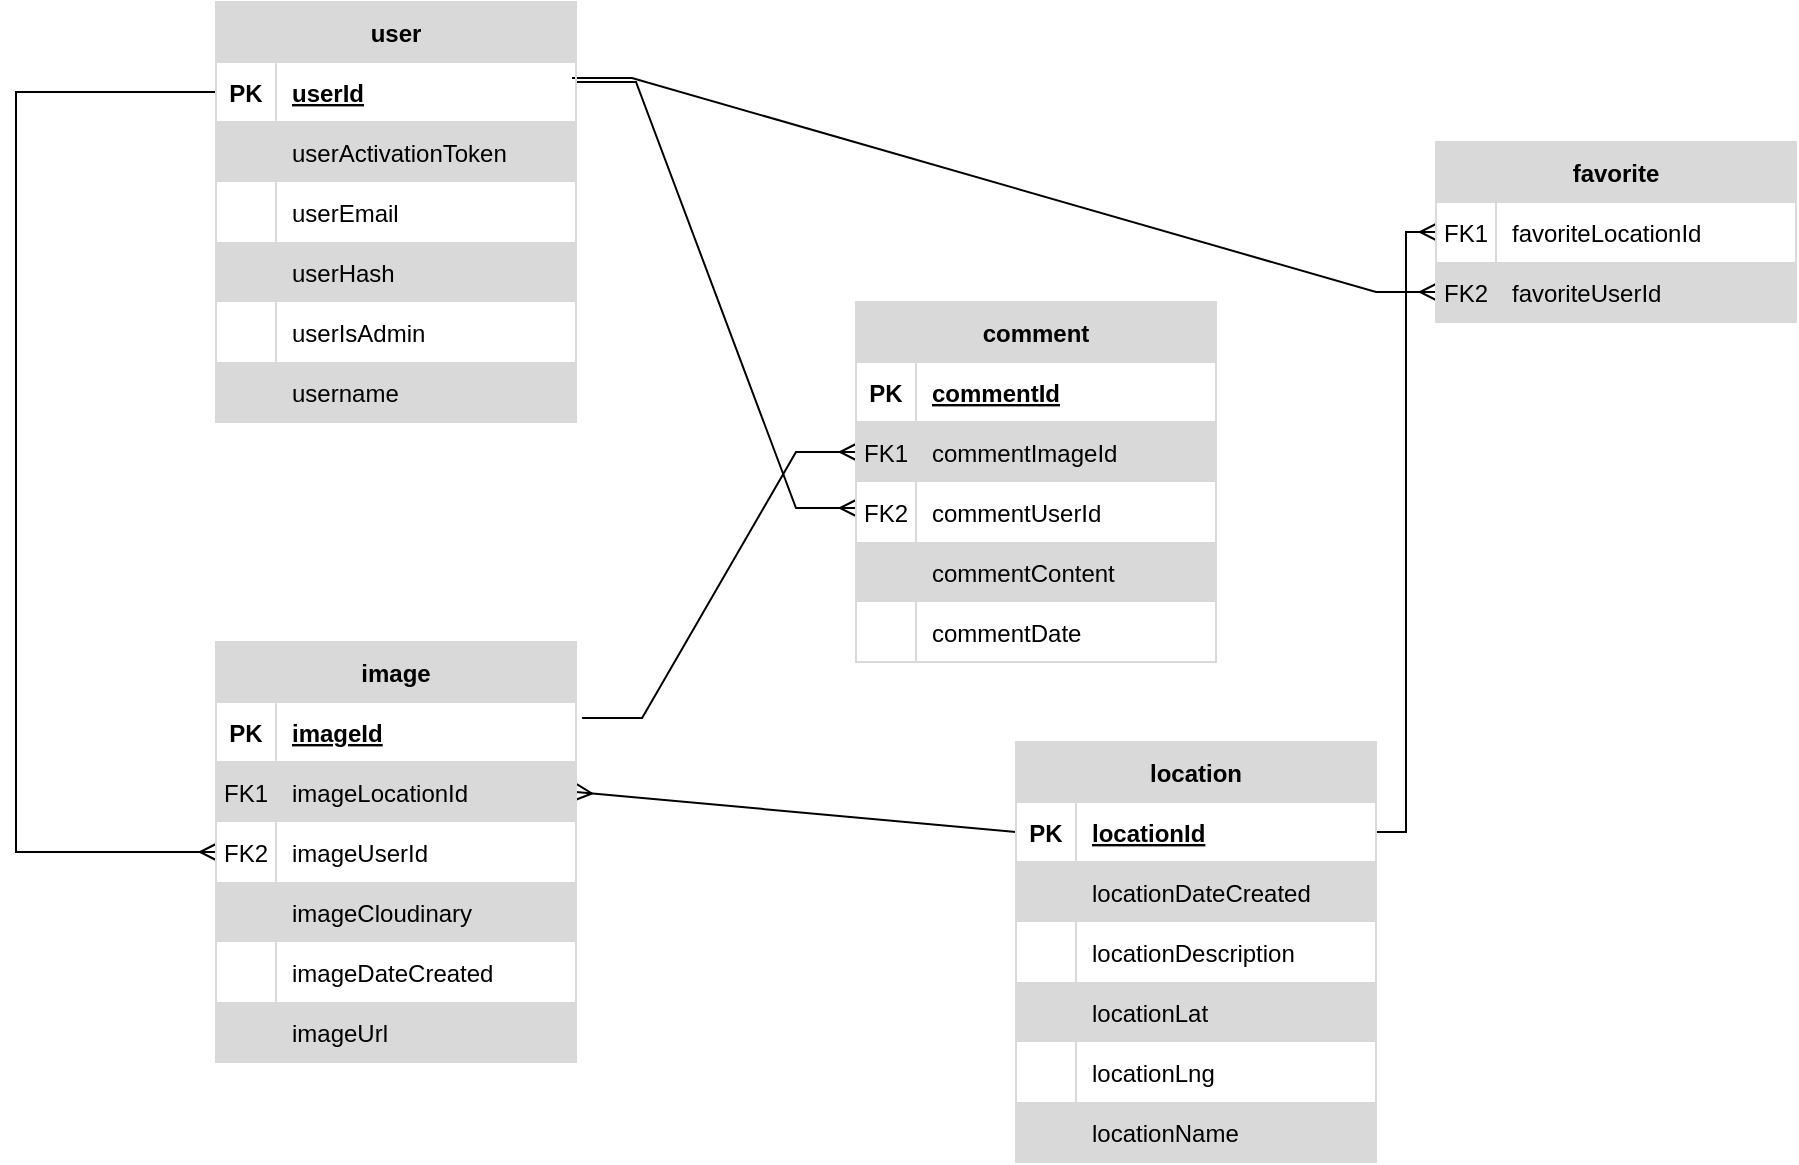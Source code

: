 <mxfile version="18.0.1" type="github">
  <diagram id="C5RBs43oDa-KdzZeNtuy" name="Page-1">
    <mxGraphModel dx="1862" dy="633" grid="1" gridSize="10" guides="1" tooltips="1" connect="1" arrows="1" fold="1" page="1" pageScale="1" pageWidth="827" pageHeight="1169" math="0" shadow="0">
      <root>
        <mxCell id="WIyWlLk6GJQsqaUBKTNV-0" />
        <mxCell id="WIyWlLk6GJQsqaUBKTNV-1" parent="WIyWlLk6GJQsqaUBKTNV-0" />
        <mxCell id="5akD1JSTmYAgI6ET5Aca-40" value="" style="edgeStyle=entityRelationEdgeStyle;fontSize=12;html=1;endArrow=ERmany;rounded=0;exitX=1;exitY=0.333;exitDx=0;exitDy=0;exitPerimeter=0;" parent="WIyWlLk6GJQsqaUBKTNV-1" source="zKtpNYRRcglLNQM89PeL-3" edge="1">
          <mxGeometry width="100" height="100" relative="1" as="geometry">
            <mxPoint x="210" y="75" as="sourcePoint" />
            <mxPoint x="340" y="283" as="targetPoint" />
          </mxGeometry>
        </mxCell>
        <mxCell id="5akD1JSTmYAgI6ET5Aca-41" value="" style="edgeStyle=entityRelationEdgeStyle;fontSize=12;html=1;endArrow=ERmany;rounded=0;exitX=0.989;exitY=0.267;exitDx=0;exitDy=0;exitPerimeter=0;" parent="WIyWlLk6GJQsqaUBKTNV-1" source="zKtpNYRRcglLNQM89PeL-3" edge="1">
          <mxGeometry width="100" height="100" relative="1" as="geometry">
            <mxPoint x="170" y="70" as="sourcePoint" />
            <mxPoint x="630" y="175" as="targetPoint" />
          </mxGeometry>
        </mxCell>
        <mxCell id="5akD1JSTmYAgI6ET5Aca-46" value="" style="edgeStyle=entityRelationEdgeStyle;fontSize=12;html=1;endArrow=ERmany;rounded=0;exitX=1.017;exitY=0.267;exitDx=0;exitDy=0;exitPerimeter=0;" parent="WIyWlLk6GJQsqaUBKTNV-1" source="zKtpNYRRcglLNQM89PeL-22" edge="1">
          <mxGeometry width="100" height="100" relative="1" as="geometry">
            <mxPoint x="210" y="400" as="sourcePoint" />
            <mxPoint x="340" y="255" as="targetPoint" />
          </mxGeometry>
        </mxCell>
        <mxCell id="5akD1JSTmYAgI6ET5Aca-48" value="" style="edgeStyle=elbowEdgeStyle;fontSize=12;html=1;endArrow=ERmany;rounded=0;exitX=1;exitY=0.5;exitDx=0;exitDy=0;" parent="WIyWlLk6GJQsqaUBKTNV-1" source="zKtpNYRRcglLNQM89PeL-41" edge="1">
          <mxGeometry width="100" height="100" relative="1" as="geometry">
            <mxPoint x="610" y="440" as="sourcePoint" />
            <mxPoint x="630" y="145" as="targetPoint" />
          </mxGeometry>
        </mxCell>
        <mxCell id="5akD1JSTmYAgI6ET5Aca-68" value="" style="edgeStyle=elbowEdgeStyle;fontSize=12;html=1;endArrow=ERmany;rounded=0;exitX=0;exitY=0.5;exitDx=0;exitDy=0;" parent="WIyWlLk6GJQsqaUBKTNV-1" edge="1">
          <mxGeometry width="100" height="100" relative="1" as="geometry">
            <mxPoint x="20" y="75" as="sourcePoint" />
            <mxPoint x="20" y="455" as="targetPoint" />
            <Array as="points">
              <mxPoint x="-80" y="250" />
            </Array>
          </mxGeometry>
        </mxCell>
        <mxCell id="5akD1JSTmYAgI6ET5Aca-69" value="" style="fontSize=12;html=1;endArrow=ERmany;rounded=0;entryX=1;entryY=0.5;entryDx=0;entryDy=0;exitX=0;exitY=0.5;exitDx=0;exitDy=0;" parent="WIyWlLk6GJQsqaUBKTNV-1" source="zKtpNYRRcglLNQM89PeL-41" target="zKtpNYRRcglLNQM89PeL-25" edge="1">
          <mxGeometry width="100" height="100" relative="1" as="geometry">
            <mxPoint x="390" y="440" as="sourcePoint" />
            <mxPoint x="240" y="480" as="targetPoint" />
          </mxGeometry>
        </mxCell>
        <mxCell id="zKtpNYRRcglLNQM89PeL-2" value="user" style="shape=table;startSize=30;container=1;collapsible=1;childLayout=tableLayout;fixedRows=1;rowLines=0;fontStyle=1;align=center;resizeLast=1;strokeColor=#D9D9D9;fillColor=#D9D9D9;" parent="WIyWlLk6GJQsqaUBKTNV-1" vertex="1">
          <mxGeometry x="20" y="30" width="180" height="210" as="geometry" />
        </mxCell>
        <mxCell id="zKtpNYRRcglLNQM89PeL-3" value="" style="shape=tableRow;horizontal=0;startSize=0;swimlaneHead=0;swimlaneBody=0;fillColor=none;collapsible=0;dropTarget=0;points=[[0,0.5],[1,0.5]];portConstraint=eastwest;top=0;left=0;right=0;bottom=1;strokeColor=#D9D9D9;" parent="zKtpNYRRcglLNQM89PeL-2" vertex="1">
          <mxGeometry y="30" width="180" height="30" as="geometry" />
        </mxCell>
        <mxCell id="zKtpNYRRcglLNQM89PeL-4" value="PK" style="shape=partialRectangle;connectable=0;fillColor=none;top=0;left=0;bottom=0;right=0;fontStyle=1;overflow=hidden;strokeColor=#D9D9D9;" parent="zKtpNYRRcglLNQM89PeL-3" vertex="1">
          <mxGeometry width="30" height="30" as="geometry">
            <mxRectangle width="30" height="30" as="alternateBounds" />
          </mxGeometry>
        </mxCell>
        <mxCell id="zKtpNYRRcglLNQM89PeL-5" value="userId" style="shape=partialRectangle;connectable=0;fillColor=none;top=0;left=0;bottom=0;right=0;align=left;spacingLeft=6;fontStyle=5;overflow=hidden;strokeColor=#D9D9D9;" parent="zKtpNYRRcglLNQM89PeL-3" vertex="1">
          <mxGeometry x="30" width="150" height="30" as="geometry">
            <mxRectangle width="150" height="30" as="alternateBounds" />
          </mxGeometry>
        </mxCell>
        <mxCell id="zKtpNYRRcglLNQM89PeL-6" value="" style="shape=tableRow;horizontal=0;startSize=0;swimlaneHead=0;swimlaneBody=0;fillColor=none;collapsible=0;dropTarget=0;points=[[0,0.5],[1,0.5]];portConstraint=eastwest;top=0;left=0;right=0;bottom=0;strokeColor=#D9D9D9;" parent="zKtpNYRRcglLNQM89PeL-2" vertex="1">
          <mxGeometry y="60" width="180" height="30" as="geometry" />
        </mxCell>
        <mxCell id="zKtpNYRRcglLNQM89PeL-7" value="" style="shape=partialRectangle;connectable=0;fillColor=#D9D9D9;top=0;left=0;bottom=0;right=0;editable=1;overflow=hidden;strokeColor=#D9D9D9;" parent="zKtpNYRRcglLNQM89PeL-6" vertex="1">
          <mxGeometry width="30" height="30" as="geometry">
            <mxRectangle width="30" height="30" as="alternateBounds" />
          </mxGeometry>
        </mxCell>
        <mxCell id="zKtpNYRRcglLNQM89PeL-8" value="userActivationToken" style="shape=partialRectangle;connectable=0;fillColor=#D9D9D9;top=0;left=0;bottom=0;right=0;align=left;spacingLeft=6;overflow=hidden;strokeColor=#D9D9D9;" parent="zKtpNYRRcglLNQM89PeL-6" vertex="1">
          <mxGeometry x="30" width="150" height="30" as="geometry">
            <mxRectangle width="150" height="30" as="alternateBounds" />
          </mxGeometry>
        </mxCell>
        <mxCell id="zKtpNYRRcglLNQM89PeL-9" value="" style="shape=tableRow;horizontal=0;startSize=0;swimlaneHead=0;swimlaneBody=0;fillColor=none;collapsible=0;dropTarget=0;points=[[0,0.5],[1,0.5]];portConstraint=eastwest;top=0;left=0;right=0;bottom=0;strokeColor=#D9D9D9;" parent="zKtpNYRRcglLNQM89PeL-2" vertex="1">
          <mxGeometry y="90" width="180" height="30" as="geometry" />
        </mxCell>
        <mxCell id="zKtpNYRRcglLNQM89PeL-10" value="" style="shape=partialRectangle;connectable=0;fillColor=none;top=0;left=0;bottom=0;right=0;editable=1;overflow=hidden;strokeColor=#D9D9D9;" parent="zKtpNYRRcglLNQM89PeL-9" vertex="1">
          <mxGeometry width="30" height="30" as="geometry">
            <mxRectangle width="30" height="30" as="alternateBounds" />
          </mxGeometry>
        </mxCell>
        <mxCell id="zKtpNYRRcglLNQM89PeL-11" value="userEmail" style="shape=partialRectangle;connectable=0;fillColor=none;top=0;left=0;bottom=0;right=0;align=left;spacingLeft=6;overflow=hidden;strokeColor=#D9D9D9;" parent="zKtpNYRRcglLNQM89PeL-9" vertex="1">
          <mxGeometry x="30" width="150" height="30" as="geometry">
            <mxRectangle width="150" height="30" as="alternateBounds" />
          </mxGeometry>
        </mxCell>
        <mxCell id="zKtpNYRRcglLNQM89PeL-12" value="" style="shape=tableRow;horizontal=0;startSize=0;swimlaneHead=0;swimlaneBody=0;fillColor=none;collapsible=0;dropTarget=0;points=[[0,0.5],[1,0.5]];portConstraint=eastwest;top=0;left=0;right=0;bottom=0;strokeColor=#D9D9D9;" parent="zKtpNYRRcglLNQM89PeL-2" vertex="1">
          <mxGeometry y="120" width="180" height="30" as="geometry" />
        </mxCell>
        <mxCell id="zKtpNYRRcglLNQM89PeL-13" value="" style="shape=partialRectangle;connectable=0;fillColor=#D9D9D9;top=0;left=0;bottom=0;right=0;editable=1;overflow=hidden;strokeColor=#D9D9D9;" parent="zKtpNYRRcglLNQM89PeL-12" vertex="1">
          <mxGeometry width="30" height="30" as="geometry">
            <mxRectangle width="30" height="30" as="alternateBounds" />
          </mxGeometry>
        </mxCell>
        <mxCell id="zKtpNYRRcglLNQM89PeL-14" value="userHash" style="shape=partialRectangle;connectable=0;fillColor=#D9D9D9;top=0;left=0;bottom=0;right=0;align=left;spacingLeft=6;overflow=hidden;strokeColor=#D9D9D9;" parent="zKtpNYRRcglLNQM89PeL-12" vertex="1">
          <mxGeometry x="30" width="150" height="30" as="geometry">
            <mxRectangle width="150" height="30" as="alternateBounds" />
          </mxGeometry>
        </mxCell>
        <mxCell id="zKtpNYRRcglLNQM89PeL-15" value="" style="shape=tableRow;horizontal=0;startSize=0;swimlaneHead=0;swimlaneBody=0;fillColor=none;collapsible=0;dropTarget=0;points=[[0,0.5],[1,0.5]];portConstraint=eastwest;top=0;left=0;right=0;bottom=0;strokeColor=#D9D9D9;" parent="zKtpNYRRcglLNQM89PeL-2" vertex="1">
          <mxGeometry y="150" width="180" height="30" as="geometry" />
        </mxCell>
        <mxCell id="zKtpNYRRcglLNQM89PeL-16" value="" style="shape=partialRectangle;connectable=0;fillColor=none;top=0;left=0;bottom=0;right=0;editable=1;overflow=hidden;strokeColor=#D9D9D9;" parent="zKtpNYRRcglLNQM89PeL-15" vertex="1">
          <mxGeometry width="30" height="30" as="geometry">
            <mxRectangle width="30" height="30" as="alternateBounds" />
          </mxGeometry>
        </mxCell>
        <mxCell id="zKtpNYRRcglLNQM89PeL-17" value="userIsAdmin" style="shape=partialRectangle;connectable=0;fillColor=none;top=0;left=0;bottom=0;right=0;align=left;spacingLeft=6;overflow=hidden;strokeColor=#D9D9D9;" parent="zKtpNYRRcglLNQM89PeL-15" vertex="1">
          <mxGeometry x="30" width="150" height="30" as="geometry">
            <mxRectangle width="150" height="30" as="alternateBounds" />
          </mxGeometry>
        </mxCell>
        <mxCell id="zKtpNYRRcglLNQM89PeL-18" value="" style="shape=tableRow;horizontal=0;startSize=0;swimlaneHead=0;swimlaneBody=0;fillColor=none;collapsible=0;dropTarget=0;points=[[0,0.5],[1,0.5]];portConstraint=eastwest;top=0;left=0;right=0;bottom=0;strokeColor=#D9D9D9;" parent="zKtpNYRRcglLNQM89PeL-2" vertex="1">
          <mxGeometry y="180" width="180" height="30" as="geometry" />
        </mxCell>
        <mxCell id="zKtpNYRRcglLNQM89PeL-19" value="" style="shape=partialRectangle;connectable=0;fillColor=#D9D9D9;top=0;left=0;bottom=0;right=0;editable=1;overflow=hidden;strokeColor=#D9D9D9;" parent="zKtpNYRRcglLNQM89PeL-18" vertex="1">
          <mxGeometry width="30" height="30" as="geometry">
            <mxRectangle width="30" height="30" as="alternateBounds" />
          </mxGeometry>
        </mxCell>
        <mxCell id="zKtpNYRRcglLNQM89PeL-20" value="username" style="shape=partialRectangle;connectable=0;fillColor=#D9D9D9;top=0;left=0;bottom=0;right=0;align=left;spacingLeft=6;overflow=hidden;strokeColor=#D9D9D9;" parent="zKtpNYRRcglLNQM89PeL-18" vertex="1">
          <mxGeometry x="30" width="150" height="30" as="geometry">
            <mxRectangle width="150" height="30" as="alternateBounds" />
          </mxGeometry>
        </mxCell>
        <mxCell id="zKtpNYRRcglLNQM89PeL-21" value="image" style="shape=table;startSize=30;container=1;collapsible=1;childLayout=tableLayout;fixedRows=1;rowLines=0;fontStyle=1;align=center;resizeLast=1;strokeColor=#D9D9D9;fillColor=#D9D9D9;" parent="WIyWlLk6GJQsqaUBKTNV-1" vertex="1">
          <mxGeometry x="20" y="350" width="180" height="210" as="geometry" />
        </mxCell>
        <mxCell id="zKtpNYRRcglLNQM89PeL-22" value="" style="shape=tableRow;horizontal=0;startSize=0;swimlaneHead=0;swimlaneBody=0;fillColor=none;collapsible=0;dropTarget=0;points=[[0,0.5],[1,0.5]];portConstraint=eastwest;top=0;left=0;right=0;bottom=1;strokeColor=#D9D9D9;" parent="zKtpNYRRcglLNQM89PeL-21" vertex="1">
          <mxGeometry y="30" width="180" height="30" as="geometry" />
        </mxCell>
        <mxCell id="zKtpNYRRcglLNQM89PeL-23" value="PK" style="shape=partialRectangle;connectable=0;fillColor=none;top=0;left=0;bottom=0;right=0;fontStyle=1;overflow=hidden;strokeColor=#D9D9D9;" parent="zKtpNYRRcglLNQM89PeL-22" vertex="1">
          <mxGeometry width="30" height="30" as="geometry">
            <mxRectangle width="30" height="30" as="alternateBounds" />
          </mxGeometry>
        </mxCell>
        <mxCell id="zKtpNYRRcglLNQM89PeL-24" value="imageId" style="shape=partialRectangle;connectable=0;fillColor=none;top=0;left=0;bottom=0;right=0;align=left;spacingLeft=6;fontStyle=5;overflow=hidden;strokeColor=#D9D9D9;" parent="zKtpNYRRcglLNQM89PeL-22" vertex="1">
          <mxGeometry x="30" width="150" height="30" as="geometry">
            <mxRectangle width="150" height="30" as="alternateBounds" />
          </mxGeometry>
        </mxCell>
        <mxCell id="zKtpNYRRcglLNQM89PeL-25" value="" style="shape=tableRow;horizontal=0;startSize=0;swimlaneHead=0;swimlaneBody=0;fillColor=none;collapsible=0;dropTarget=0;points=[[0,0.5],[1,0.5]];portConstraint=eastwest;top=0;left=0;right=0;bottom=0;strokeColor=#D9D9D9;" parent="zKtpNYRRcglLNQM89PeL-21" vertex="1">
          <mxGeometry y="60" width="180" height="30" as="geometry" />
        </mxCell>
        <mxCell id="zKtpNYRRcglLNQM89PeL-26" value="FK1" style="shape=partialRectangle;connectable=0;fillColor=#D9D9D9;top=0;left=0;bottom=0;right=0;editable=1;overflow=hidden;strokeColor=#D9D9D9;" parent="zKtpNYRRcglLNQM89PeL-25" vertex="1">
          <mxGeometry width="30" height="30" as="geometry">
            <mxRectangle width="30" height="30" as="alternateBounds" />
          </mxGeometry>
        </mxCell>
        <mxCell id="zKtpNYRRcglLNQM89PeL-27" value="imageLocationId" style="shape=partialRectangle;connectable=0;fillColor=#D9D9D9;top=0;left=0;bottom=0;right=0;align=left;spacingLeft=6;overflow=hidden;strokeColor=#D9D9D9;" parent="zKtpNYRRcglLNQM89PeL-25" vertex="1">
          <mxGeometry x="30" width="150" height="30" as="geometry">
            <mxRectangle width="150" height="30" as="alternateBounds" />
          </mxGeometry>
        </mxCell>
        <mxCell id="zKtpNYRRcglLNQM89PeL-28" value="" style="shape=tableRow;horizontal=0;startSize=0;swimlaneHead=0;swimlaneBody=0;fillColor=none;collapsible=0;dropTarget=0;points=[[0,0.5],[1,0.5]];portConstraint=eastwest;top=0;left=0;right=0;bottom=0;strokeColor=#D9D9D9;" parent="zKtpNYRRcglLNQM89PeL-21" vertex="1">
          <mxGeometry y="90" width="180" height="30" as="geometry" />
        </mxCell>
        <mxCell id="zKtpNYRRcglLNQM89PeL-29" value="FK2" style="shape=partialRectangle;connectable=0;fillColor=none;top=0;left=0;bottom=0;right=0;editable=1;overflow=hidden;strokeColor=#D9D9D9;" parent="zKtpNYRRcglLNQM89PeL-28" vertex="1">
          <mxGeometry width="30" height="30" as="geometry">
            <mxRectangle width="30" height="30" as="alternateBounds" />
          </mxGeometry>
        </mxCell>
        <mxCell id="zKtpNYRRcglLNQM89PeL-30" value="imageUserId" style="shape=partialRectangle;connectable=0;fillColor=none;top=0;left=0;bottom=0;right=0;align=left;spacingLeft=6;overflow=hidden;strokeColor=#D9D9D9;" parent="zKtpNYRRcglLNQM89PeL-28" vertex="1">
          <mxGeometry x="30" width="150" height="30" as="geometry">
            <mxRectangle width="150" height="30" as="alternateBounds" />
          </mxGeometry>
        </mxCell>
        <mxCell id="zKtpNYRRcglLNQM89PeL-31" value="" style="shape=tableRow;horizontal=0;startSize=0;swimlaneHead=0;swimlaneBody=0;fillColor=none;collapsible=0;dropTarget=0;points=[[0,0.5],[1,0.5]];portConstraint=eastwest;top=0;left=0;right=0;bottom=0;strokeColor=#D9D9D9;" parent="zKtpNYRRcglLNQM89PeL-21" vertex="1">
          <mxGeometry y="120" width="180" height="30" as="geometry" />
        </mxCell>
        <mxCell id="zKtpNYRRcglLNQM89PeL-32" value="" style="shape=partialRectangle;connectable=0;fillColor=#D9D9D9;top=0;left=0;bottom=0;right=0;editable=1;overflow=hidden;strokeColor=#D9D9D9;" parent="zKtpNYRRcglLNQM89PeL-31" vertex="1">
          <mxGeometry width="30" height="30" as="geometry">
            <mxRectangle width="30" height="30" as="alternateBounds" />
          </mxGeometry>
        </mxCell>
        <mxCell id="zKtpNYRRcglLNQM89PeL-33" value="imageCloudinary" style="shape=partialRectangle;connectable=0;fillColor=#D9D9D9;top=0;left=0;bottom=0;right=0;align=left;spacingLeft=6;overflow=hidden;strokeColor=#D9D9D9;" parent="zKtpNYRRcglLNQM89PeL-31" vertex="1">
          <mxGeometry x="30" width="150" height="30" as="geometry">
            <mxRectangle width="150" height="30" as="alternateBounds" />
          </mxGeometry>
        </mxCell>
        <mxCell id="zKtpNYRRcglLNQM89PeL-34" value="" style="shape=tableRow;horizontal=0;startSize=0;swimlaneHead=0;swimlaneBody=0;fillColor=none;collapsible=0;dropTarget=0;points=[[0,0.5],[1,0.5]];portConstraint=eastwest;top=0;left=0;right=0;bottom=0;strokeColor=#D9D9D9;" parent="zKtpNYRRcglLNQM89PeL-21" vertex="1">
          <mxGeometry y="150" width="180" height="30" as="geometry" />
        </mxCell>
        <mxCell id="zKtpNYRRcglLNQM89PeL-35" value="" style="shape=partialRectangle;connectable=0;fillColor=none;top=0;left=0;bottom=0;right=0;editable=1;overflow=hidden;strokeColor=#D9D9D9;" parent="zKtpNYRRcglLNQM89PeL-34" vertex="1">
          <mxGeometry width="30" height="30" as="geometry">
            <mxRectangle width="30" height="30" as="alternateBounds" />
          </mxGeometry>
        </mxCell>
        <mxCell id="zKtpNYRRcglLNQM89PeL-36" value="imageDateCreated" style="shape=partialRectangle;connectable=0;fillColor=none;top=0;left=0;bottom=0;right=0;align=left;spacingLeft=6;overflow=hidden;strokeColor=#D9D9D9;" parent="zKtpNYRRcglLNQM89PeL-34" vertex="1">
          <mxGeometry x="30" width="150" height="30" as="geometry">
            <mxRectangle width="150" height="30" as="alternateBounds" />
          </mxGeometry>
        </mxCell>
        <mxCell id="zKtpNYRRcglLNQM89PeL-37" value="" style="shape=tableRow;horizontal=0;startSize=0;swimlaneHead=0;swimlaneBody=0;fillColor=none;collapsible=0;dropTarget=0;points=[[0,0.5],[1,0.5]];portConstraint=eastwest;top=0;left=0;right=0;bottom=0;strokeColor=#D9D9D9;" parent="zKtpNYRRcglLNQM89PeL-21" vertex="1">
          <mxGeometry y="180" width="180" height="30" as="geometry" />
        </mxCell>
        <mxCell id="zKtpNYRRcglLNQM89PeL-38" value="" style="shape=partialRectangle;connectable=0;fillColor=#D9D9D9;top=0;left=0;bottom=0;right=0;editable=1;overflow=hidden;strokeColor=#D9D9D9;" parent="zKtpNYRRcglLNQM89PeL-37" vertex="1">
          <mxGeometry width="30" height="30" as="geometry">
            <mxRectangle width="30" height="30" as="alternateBounds" />
          </mxGeometry>
        </mxCell>
        <mxCell id="zKtpNYRRcglLNQM89PeL-39" value="imageUrl" style="shape=partialRectangle;connectable=0;fillColor=#D9D9D9;top=0;left=0;bottom=0;right=0;align=left;spacingLeft=6;overflow=hidden;strokeColor=#D9D9D9;" parent="zKtpNYRRcglLNQM89PeL-37" vertex="1">
          <mxGeometry x="30" width="150" height="30" as="geometry">
            <mxRectangle width="150" height="30" as="alternateBounds" />
          </mxGeometry>
        </mxCell>
        <mxCell id="zKtpNYRRcglLNQM89PeL-40" value="location" style="shape=table;startSize=30;container=1;collapsible=1;childLayout=tableLayout;fixedRows=1;rowLines=0;fontStyle=1;align=center;resizeLast=1;strokeColor=#D9D9D9;fillColor=#D9D9D9;" parent="WIyWlLk6GJQsqaUBKTNV-1" vertex="1">
          <mxGeometry x="420" y="400" width="180" height="210" as="geometry" />
        </mxCell>
        <mxCell id="zKtpNYRRcglLNQM89PeL-41" value="" style="shape=tableRow;horizontal=0;startSize=0;swimlaneHead=0;swimlaneBody=0;fillColor=none;collapsible=0;dropTarget=0;points=[[0,0.5],[1,0.5]];portConstraint=eastwest;top=0;left=0;right=0;bottom=1;strokeColor=#D9D9D9;" parent="zKtpNYRRcglLNQM89PeL-40" vertex="1">
          <mxGeometry y="30" width="180" height="30" as="geometry" />
        </mxCell>
        <mxCell id="zKtpNYRRcglLNQM89PeL-42" value="PK" style="shape=partialRectangle;connectable=0;fillColor=none;top=0;left=0;bottom=0;right=0;fontStyle=1;overflow=hidden;strokeColor=#D9D9D9;" parent="zKtpNYRRcglLNQM89PeL-41" vertex="1">
          <mxGeometry width="30" height="30" as="geometry">
            <mxRectangle width="30" height="30" as="alternateBounds" />
          </mxGeometry>
        </mxCell>
        <mxCell id="zKtpNYRRcglLNQM89PeL-43" value="locationId" style="shape=partialRectangle;connectable=0;fillColor=none;top=0;left=0;bottom=0;right=0;align=left;spacingLeft=6;fontStyle=5;overflow=hidden;strokeColor=#D9D9D9;" parent="zKtpNYRRcglLNQM89PeL-41" vertex="1">
          <mxGeometry x="30" width="150" height="30" as="geometry">
            <mxRectangle width="150" height="30" as="alternateBounds" />
          </mxGeometry>
        </mxCell>
        <mxCell id="zKtpNYRRcglLNQM89PeL-44" value="" style="shape=tableRow;horizontal=0;startSize=0;swimlaneHead=0;swimlaneBody=0;fillColor=none;collapsible=0;dropTarget=0;points=[[0,0.5],[1,0.5]];portConstraint=eastwest;top=0;left=0;right=0;bottom=0;strokeColor=#D9D9D9;" parent="zKtpNYRRcglLNQM89PeL-40" vertex="1">
          <mxGeometry y="60" width="180" height="30" as="geometry" />
        </mxCell>
        <mxCell id="zKtpNYRRcglLNQM89PeL-45" value="" style="shape=partialRectangle;connectable=0;fillColor=#D9D9D9;top=0;left=0;bottom=0;right=0;editable=1;overflow=hidden;strokeColor=#D9D9D9;" parent="zKtpNYRRcglLNQM89PeL-44" vertex="1">
          <mxGeometry width="30" height="30" as="geometry">
            <mxRectangle width="30" height="30" as="alternateBounds" />
          </mxGeometry>
        </mxCell>
        <mxCell id="zKtpNYRRcglLNQM89PeL-46" value="locationDateCreated" style="shape=partialRectangle;connectable=0;fillColor=#D9D9D9;top=0;left=0;bottom=0;right=0;align=left;spacingLeft=6;overflow=hidden;strokeColor=#D9D9D9;" parent="zKtpNYRRcglLNQM89PeL-44" vertex="1">
          <mxGeometry x="30" width="150" height="30" as="geometry">
            <mxRectangle width="150" height="30" as="alternateBounds" />
          </mxGeometry>
        </mxCell>
        <mxCell id="zKtpNYRRcglLNQM89PeL-47" value="" style="shape=tableRow;horizontal=0;startSize=0;swimlaneHead=0;swimlaneBody=0;fillColor=none;collapsible=0;dropTarget=0;points=[[0,0.5],[1,0.5]];portConstraint=eastwest;top=0;left=0;right=0;bottom=0;strokeColor=#D9D9D9;" parent="zKtpNYRRcglLNQM89PeL-40" vertex="1">
          <mxGeometry y="90" width="180" height="30" as="geometry" />
        </mxCell>
        <mxCell id="zKtpNYRRcglLNQM89PeL-48" value="" style="shape=partialRectangle;connectable=0;fillColor=none;top=0;left=0;bottom=0;right=0;editable=1;overflow=hidden;strokeColor=#D9D9D9;" parent="zKtpNYRRcglLNQM89PeL-47" vertex="1">
          <mxGeometry width="30" height="30" as="geometry">
            <mxRectangle width="30" height="30" as="alternateBounds" />
          </mxGeometry>
        </mxCell>
        <mxCell id="zKtpNYRRcglLNQM89PeL-49" value="locationDescription" style="shape=partialRectangle;connectable=0;fillColor=none;top=0;left=0;bottom=0;right=0;align=left;spacingLeft=6;overflow=hidden;strokeColor=#D9D9D9;" parent="zKtpNYRRcglLNQM89PeL-47" vertex="1">
          <mxGeometry x="30" width="150" height="30" as="geometry">
            <mxRectangle width="150" height="30" as="alternateBounds" />
          </mxGeometry>
        </mxCell>
        <mxCell id="zKtpNYRRcglLNQM89PeL-50" value="" style="shape=tableRow;horizontal=0;startSize=0;swimlaneHead=0;swimlaneBody=0;fillColor=none;collapsible=0;dropTarget=0;points=[[0,0.5],[1,0.5]];portConstraint=eastwest;top=0;left=0;right=0;bottom=0;strokeColor=#D9D9D9;" parent="zKtpNYRRcglLNQM89PeL-40" vertex="1">
          <mxGeometry y="120" width="180" height="30" as="geometry" />
        </mxCell>
        <mxCell id="zKtpNYRRcglLNQM89PeL-51" value="" style="shape=partialRectangle;connectable=0;fillColor=#D9D9D9;top=0;left=0;bottom=0;right=0;editable=1;overflow=hidden;strokeColor=#D9D9D9;" parent="zKtpNYRRcglLNQM89PeL-50" vertex="1">
          <mxGeometry width="30" height="30" as="geometry">
            <mxRectangle width="30" height="30" as="alternateBounds" />
          </mxGeometry>
        </mxCell>
        <mxCell id="zKtpNYRRcglLNQM89PeL-52" value="locationLat" style="shape=partialRectangle;connectable=0;fillColor=#D9D9D9;top=0;left=0;bottom=0;right=0;align=left;spacingLeft=6;overflow=hidden;strokeColor=#D9D9D9;" parent="zKtpNYRRcglLNQM89PeL-50" vertex="1">
          <mxGeometry x="30" width="150" height="30" as="geometry">
            <mxRectangle width="150" height="30" as="alternateBounds" />
          </mxGeometry>
        </mxCell>
        <mxCell id="zKtpNYRRcglLNQM89PeL-53" value="" style="shape=tableRow;horizontal=0;startSize=0;swimlaneHead=0;swimlaneBody=0;fillColor=none;collapsible=0;dropTarget=0;points=[[0,0.5],[1,0.5]];portConstraint=eastwest;top=0;left=0;right=0;bottom=0;strokeColor=#D9D9D9;" parent="zKtpNYRRcglLNQM89PeL-40" vertex="1">
          <mxGeometry y="150" width="180" height="30" as="geometry" />
        </mxCell>
        <mxCell id="zKtpNYRRcglLNQM89PeL-54" value="" style="shape=partialRectangle;connectable=0;fillColor=none;top=0;left=0;bottom=0;right=0;editable=1;overflow=hidden;strokeColor=#D9D9D9;" parent="zKtpNYRRcglLNQM89PeL-53" vertex="1">
          <mxGeometry width="30" height="30" as="geometry">
            <mxRectangle width="30" height="30" as="alternateBounds" />
          </mxGeometry>
        </mxCell>
        <mxCell id="zKtpNYRRcglLNQM89PeL-55" value="locationLng" style="shape=partialRectangle;connectable=0;fillColor=none;top=0;left=0;bottom=0;right=0;align=left;spacingLeft=6;overflow=hidden;strokeColor=#D9D9D9;" parent="zKtpNYRRcglLNQM89PeL-53" vertex="1">
          <mxGeometry x="30" width="150" height="30" as="geometry">
            <mxRectangle width="150" height="30" as="alternateBounds" />
          </mxGeometry>
        </mxCell>
        <mxCell id="zKtpNYRRcglLNQM89PeL-56" value="" style="shape=tableRow;horizontal=0;startSize=0;swimlaneHead=0;swimlaneBody=0;fillColor=none;collapsible=0;dropTarget=0;points=[[0,0.5],[1,0.5]];portConstraint=eastwest;top=0;left=0;right=0;bottom=0;strokeColor=#D9D9D9;" parent="zKtpNYRRcglLNQM89PeL-40" vertex="1">
          <mxGeometry y="180" width="180" height="30" as="geometry" />
        </mxCell>
        <mxCell id="zKtpNYRRcglLNQM89PeL-57" value="" style="shape=partialRectangle;connectable=0;fillColor=#D9D9D9;top=0;left=0;bottom=0;right=0;editable=1;overflow=hidden;strokeColor=#D9D9D9;" parent="zKtpNYRRcglLNQM89PeL-56" vertex="1">
          <mxGeometry width="30" height="30" as="geometry">
            <mxRectangle width="30" height="30" as="alternateBounds" />
          </mxGeometry>
        </mxCell>
        <mxCell id="zKtpNYRRcglLNQM89PeL-58" value="locationName" style="shape=partialRectangle;connectable=0;fillColor=#D9D9D9;top=0;left=0;bottom=0;right=0;align=left;spacingLeft=6;overflow=hidden;strokeColor=#D9D9D9;" parent="zKtpNYRRcglLNQM89PeL-56" vertex="1">
          <mxGeometry x="30" width="150" height="30" as="geometry">
            <mxRectangle width="150" height="30" as="alternateBounds" />
          </mxGeometry>
        </mxCell>
        <mxCell id="zKtpNYRRcglLNQM89PeL-59" value="comment" style="shape=table;startSize=30;container=1;collapsible=1;childLayout=tableLayout;fixedRows=1;rowLines=0;fontStyle=1;align=center;resizeLast=1;strokeColor=#D9D9D9;fillColor=#D9D9D9;" parent="WIyWlLk6GJQsqaUBKTNV-1" vertex="1">
          <mxGeometry x="340" y="180" width="180" height="180" as="geometry" />
        </mxCell>
        <mxCell id="zKtpNYRRcglLNQM89PeL-60" value="" style="shape=tableRow;horizontal=0;startSize=0;swimlaneHead=0;swimlaneBody=0;fillColor=none;collapsible=0;dropTarget=0;points=[[0,0.5],[1,0.5]];portConstraint=eastwest;top=0;left=0;right=0;bottom=1;strokeColor=#D9D9D9;" parent="zKtpNYRRcglLNQM89PeL-59" vertex="1">
          <mxGeometry y="30" width="180" height="30" as="geometry" />
        </mxCell>
        <mxCell id="zKtpNYRRcglLNQM89PeL-61" value="PK" style="shape=partialRectangle;connectable=0;fillColor=none;top=0;left=0;bottom=0;right=0;fontStyle=1;overflow=hidden;strokeColor=#D9D9D9;" parent="zKtpNYRRcglLNQM89PeL-60" vertex="1">
          <mxGeometry width="30" height="30" as="geometry">
            <mxRectangle width="30" height="30" as="alternateBounds" />
          </mxGeometry>
        </mxCell>
        <mxCell id="zKtpNYRRcglLNQM89PeL-62" value="commentId" style="shape=partialRectangle;connectable=0;fillColor=none;top=0;left=0;bottom=0;right=0;align=left;spacingLeft=6;fontStyle=5;overflow=hidden;strokeColor=#D9D9D9;" parent="zKtpNYRRcglLNQM89PeL-60" vertex="1">
          <mxGeometry x="30" width="150" height="30" as="geometry">
            <mxRectangle width="150" height="30" as="alternateBounds" />
          </mxGeometry>
        </mxCell>
        <mxCell id="zKtpNYRRcglLNQM89PeL-63" value="" style="shape=tableRow;horizontal=0;startSize=0;swimlaneHead=0;swimlaneBody=0;fillColor=none;collapsible=0;dropTarget=0;points=[[0,0.5],[1,0.5]];portConstraint=eastwest;top=0;left=0;right=0;bottom=0;strokeColor=#D9D9D9;" parent="zKtpNYRRcglLNQM89PeL-59" vertex="1">
          <mxGeometry y="60" width="180" height="30" as="geometry" />
        </mxCell>
        <mxCell id="zKtpNYRRcglLNQM89PeL-64" value="FK1" style="shape=partialRectangle;connectable=0;fillColor=#D9D9D9;top=0;left=0;bottom=0;right=0;editable=1;overflow=hidden;strokeColor=#D9D9D9;" parent="zKtpNYRRcglLNQM89PeL-63" vertex="1">
          <mxGeometry width="30" height="30" as="geometry">
            <mxRectangle width="30" height="30" as="alternateBounds" />
          </mxGeometry>
        </mxCell>
        <mxCell id="zKtpNYRRcglLNQM89PeL-65" value="commentImageId" style="shape=partialRectangle;connectable=0;fillColor=#D9D9D9;top=0;left=0;bottom=0;right=0;align=left;spacingLeft=6;overflow=hidden;strokeColor=#D9D9D9;" parent="zKtpNYRRcglLNQM89PeL-63" vertex="1">
          <mxGeometry x="30" width="150" height="30" as="geometry">
            <mxRectangle width="150" height="30" as="alternateBounds" />
          </mxGeometry>
        </mxCell>
        <mxCell id="zKtpNYRRcglLNQM89PeL-66" value="" style="shape=tableRow;horizontal=0;startSize=0;swimlaneHead=0;swimlaneBody=0;fillColor=none;collapsible=0;dropTarget=0;points=[[0,0.5],[1,0.5]];portConstraint=eastwest;top=0;left=0;right=0;bottom=0;strokeColor=#D9D9D9;" parent="zKtpNYRRcglLNQM89PeL-59" vertex="1">
          <mxGeometry y="90" width="180" height="30" as="geometry" />
        </mxCell>
        <mxCell id="zKtpNYRRcglLNQM89PeL-67" value="FK2" style="shape=partialRectangle;connectable=0;fillColor=none;top=0;left=0;bottom=0;right=0;editable=1;overflow=hidden;strokeColor=#D9D9D9;" parent="zKtpNYRRcglLNQM89PeL-66" vertex="1">
          <mxGeometry width="30" height="30" as="geometry">
            <mxRectangle width="30" height="30" as="alternateBounds" />
          </mxGeometry>
        </mxCell>
        <mxCell id="zKtpNYRRcglLNQM89PeL-68" value="commentUserId" style="shape=partialRectangle;connectable=0;fillColor=none;top=0;left=0;bottom=0;right=0;align=left;spacingLeft=6;overflow=hidden;strokeColor=#D9D9D9;" parent="zKtpNYRRcglLNQM89PeL-66" vertex="1">
          <mxGeometry x="30" width="150" height="30" as="geometry">
            <mxRectangle width="150" height="30" as="alternateBounds" />
          </mxGeometry>
        </mxCell>
        <mxCell id="zKtpNYRRcglLNQM89PeL-69" value="" style="shape=tableRow;horizontal=0;startSize=0;swimlaneHead=0;swimlaneBody=0;fillColor=none;collapsible=0;dropTarget=0;points=[[0,0.5],[1,0.5]];portConstraint=eastwest;top=0;left=0;right=0;bottom=0;strokeColor=#D9D9D9;" parent="zKtpNYRRcglLNQM89PeL-59" vertex="1">
          <mxGeometry y="120" width="180" height="30" as="geometry" />
        </mxCell>
        <mxCell id="zKtpNYRRcglLNQM89PeL-70" value="" style="shape=partialRectangle;connectable=0;fillColor=#D9D9D9;top=0;left=0;bottom=0;right=0;editable=1;overflow=hidden;strokeColor=#D9D9D9;" parent="zKtpNYRRcglLNQM89PeL-69" vertex="1">
          <mxGeometry width="30" height="30" as="geometry">
            <mxRectangle width="30" height="30" as="alternateBounds" />
          </mxGeometry>
        </mxCell>
        <mxCell id="zKtpNYRRcglLNQM89PeL-71" value="commentContent" style="shape=partialRectangle;connectable=0;fillColor=#D9D9D9;top=0;left=0;bottom=0;right=0;align=left;spacingLeft=6;overflow=hidden;strokeColor=#D9D9D9;" parent="zKtpNYRRcglLNQM89PeL-69" vertex="1">
          <mxGeometry x="30" width="150" height="30" as="geometry">
            <mxRectangle width="150" height="30" as="alternateBounds" />
          </mxGeometry>
        </mxCell>
        <mxCell id="zKtpNYRRcglLNQM89PeL-72" value="" style="shape=tableRow;horizontal=0;startSize=0;swimlaneHead=0;swimlaneBody=0;fillColor=none;collapsible=0;dropTarget=0;points=[[0,0.5],[1,0.5]];portConstraint=eastwest;top=0;left=0;right=0;bottom=0;strokeColor=#D9D9D9;" parent="zKtpNYRRcglLNQM89PeL-59" vertex="1">
          <mxGeometry y="150" width="180" height="30" as="geometry" />
        </mxCell>
        <mxCell id="zKtpNYRRcglLNQM89PeL-73" value="" style="shape=partialRectangle;connectable=0;fillColor=none;top=0;left=0;bottom=0;right=0;editable=1;overflow=hidden;strokeColor=#D9D9D9;" parent="zKtpNYRRcglLNQM89PeL-72" vertex="1">
          <mxGeometry width="30" height="30" as="geometry">
            <mxRectangle width="30" height="30" as="alternateBounds" />
          </mxGeometry>
        </mxCell>
        <mxCell id="zKtpNYRRcglLNQM89PeL-74" value="commentDate" style="shape=partialRectangle;connectable=0;fillColor=none;top=0;left=0;bottom=0;right=0;align=left;spacingLeft=6;overflow=hidden;strokeColor=#D9D9D9;" parent="zKtpNYRRcglLNQM89PeL-72" vertex="1">
          <mxGeometry x="30" width="150" height="30" as="geometry">
            <mxRectangle width="150" height="30" as="alternateBounds" />
          </mxGeometry>
        </mxCell>
        <mxCell id="zKtpNYRRcglLNQM89PeL-88" value="favorite" style="shape=table;startSize=30;container=1;collapsible=1;childLayout=tableLayout;fixedRows=1;rowLines=0;fontStyle=1;align=center;resizeLast=1;strokeColor=#D9D9D9;fillColor=#D9D9D9;" parent="WIyWlLk6GJQsqaUBKTNV-1" vertex="1">
          <mxGeometry x="630" y="100" width="180" height="90" as="geometry" />
        </mxCell>
        <mxCell id="zKtpNYRRcglLNQM89PeL-92" value="" style="shape=tableRow;horizontal=0;startSize=0;swimlaneHead=0;swimlaneBody=0;fillColor=none;collapsible=0;dropTarget=0;points=[[0,0.5],[1,0.5]];portConstraint=eastwest;top=0;left=0;right=0;bottom=0;strokeColor=#D9D9D9;" parent="zKtpNYRRcglLNQM89PeL-88" vertex="1">
          <mxGeometry y="30" width="180" height="30" as="geometry" />
        </mxCell>
        <mxCell id="zKtpNYRRcglLNQM89PeL-93" value="FK1" style="shape=partialRectangle;connectable=0;fillColor=none;top=0;left=0;bottom=0;right=0;editable=1;overflow=hidden;strokeColor=#D9D9D9;" parent="zKtpNYRRcglLNQM89PeL-92" vertex="1">
          <mxGeometry width="30" height="30" as="geometry">
            <mxRectangle width="30" height="30" as="alternateBounds" />
          </mxGeometry>
        </mxCell>
        <mxCell id="zKtpNYRRcglLNQM89PeL-94" value="favoriteLocationId" style="shape=partialRectangle;connectable=0;fillColor=none;top=0;left=0;bottom=0;right=0;align=left;spacingLeft=6;overflow=hidden;strokeColor=#D9D9D9;" parent="zKtpNYRRcglLNQM89PeL-92" vertex="1">
          <mxGeometry x="30" width="150" height="30" as="geometry">
            <mxRectangle width="150" height="30" as="alternateBounds" />
          </mxGeometry>
        </mxCell>
        <mxCell id="zKtpNYRRcglLNQM89PeL-95" value="" style="shape=tableRow;horizontal=0;startSize=0;swimlaneHead=0;swimlaneBody=0;fillColor=none;collapsible=0;dropTarget=0;points=[[0,0.5],[1,0.5]];portConstraint=eastwest;top=0;left=0;right=0;bottom=0;strokeColor=#D9D9D9;" parent="zKtpNYRRcglLNQM89PeL-88" vertex="1">
          <mxGeometry y="60" width="180" height="30" as="geometry" />
        </mxCell>
        <mxCell id="zKtpNYRRcglLNQM89PeL-96" value="FK2" style="shape=partialRectangle;connectable=0;fillColor=#D9D9D9;top=0;left=0;bottom=0;right=0;editable=1;overflow=hidden;strokeColor=#D9D9D9;" parent="zKtpNYRRcglLNQM89PeL-95" vertex="1">
          <mxGeometry width="30" height="30" as="geometry">
            <mxRectangle width="30" height="30" as="alternateBounds" />
          </mxGeometry>
        </mxCell>
        <mxCell id="zKtpNYRRcglLNQM89PeL-97" value="favoriteUserId" style="shape=partialRectangle;connectable=0;fillColor=#D9D9D9;top=0;left=0;bottom=0;right=0;align=left;spacingLeft=6;overflow=hidden;strokeColor=#D9D9D9;" parent="zKtpNYRRcglLNQM89PeL-95" vertex="1">
          <mxGeometry x="30" width="150" height="30" as="geometry">
            <mxRectangle width="150" height="30" as="alternateBounds" />
          </mxGeometry>
        </mxCell>
      </root>
    </mxGraphModel>
  </diagram>
</mxfile>
